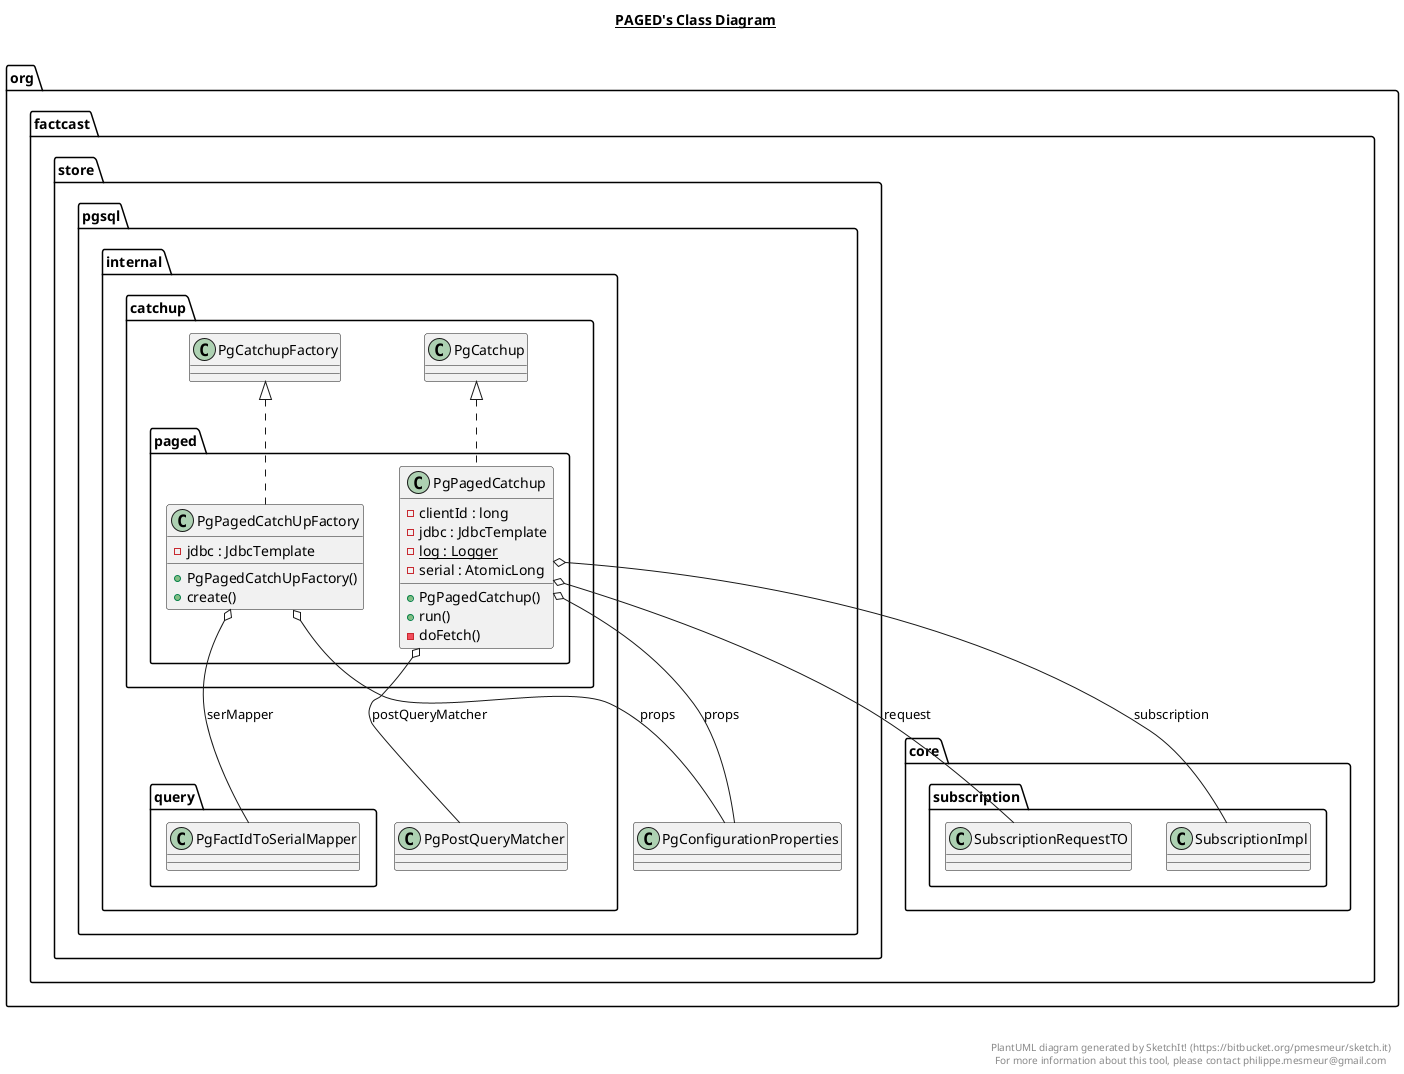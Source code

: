 @startuml

title __PAGED's Class Diagram__\n

  namespace org.factcast.store.pgsql {
    namespace internal {
      namespace catchup {
        namespace paged {
          class org.factcast.store.pgsql.internal.catchup.paged.PgPagedCatchUpFactory {
              - jdbc : JdbcTemplate
              + PgPagedCatchUpFactory()
              + create()
          }
        }
      }
    }
  }
  

  namespace org.factcast.store.pgsql {
    namespace internal {
      namespace catchup {
        namespace paged {
          class org.factcast.store.pgsql.internal.catchup.paged.PgPagedCatchup {
              - clientId : long
              - jdbc : JdbcTemplate
              {static} - log : Logger
              - serial : AtomicLong
              + PgPagedCatchup()
              + run()
              - doFetch()
          }
        }
      }
    }
  }
  

  org.factcast.store.pgsql.internal.catchup.paged.PgPagedCatchUpFactory .up.|> org.factcast.store.pgsql.internal.catchup.PgCatchupFactory
  org.factcast.store.pgsql.internal.catchup.paged.PgPagedCatchUpFactory o-- org.factcast.store.pgsql.PgConfigurationProperties : props
  org.factcast.store.pgsql.internal.catchup.paged.PgPagedCatchUpFactory o-- org.factcast.store.pgsql.internal.query.PgFactIdToSerialMapper : serMapper
  org.factcast.store.pgsql.internal.catchup.paged.PgPagedCatchup .up.|> org.factcast.store.pgsql.internal.catchup.PgCatchup
  org.factcast.store.pgsql.internal.catchup.paged.PgPagedCatchup o-- org.factcast.store.pgsql.internal.PgPostQueryMatcher : postQueryMatcher
  org.factcast.store.pgsql.internal.catchup.paged.PgPagedCatchup o-- org.factcast.store.pgsql.PgConfigurationProperties : props
  org.factcast.store.pgsql.internal.catchup.paged.PgPagedCatchup o-- org.factcast.core.subscription.SubscriptionRequestTO : request
  org.factcast.store.pgsql.internal.catchup.paged.PgPagedCatchup o-- org.factcast.core.subscription.SubscriptionImpl : subscription


right footer


PlantUML diagram generated by SketchIt! (https://bitbucket.org/pmesmeur/sketch.it)
For more information about this tool, please contact philippe.mesmeur@gmail.com
endfooter

@enduml
